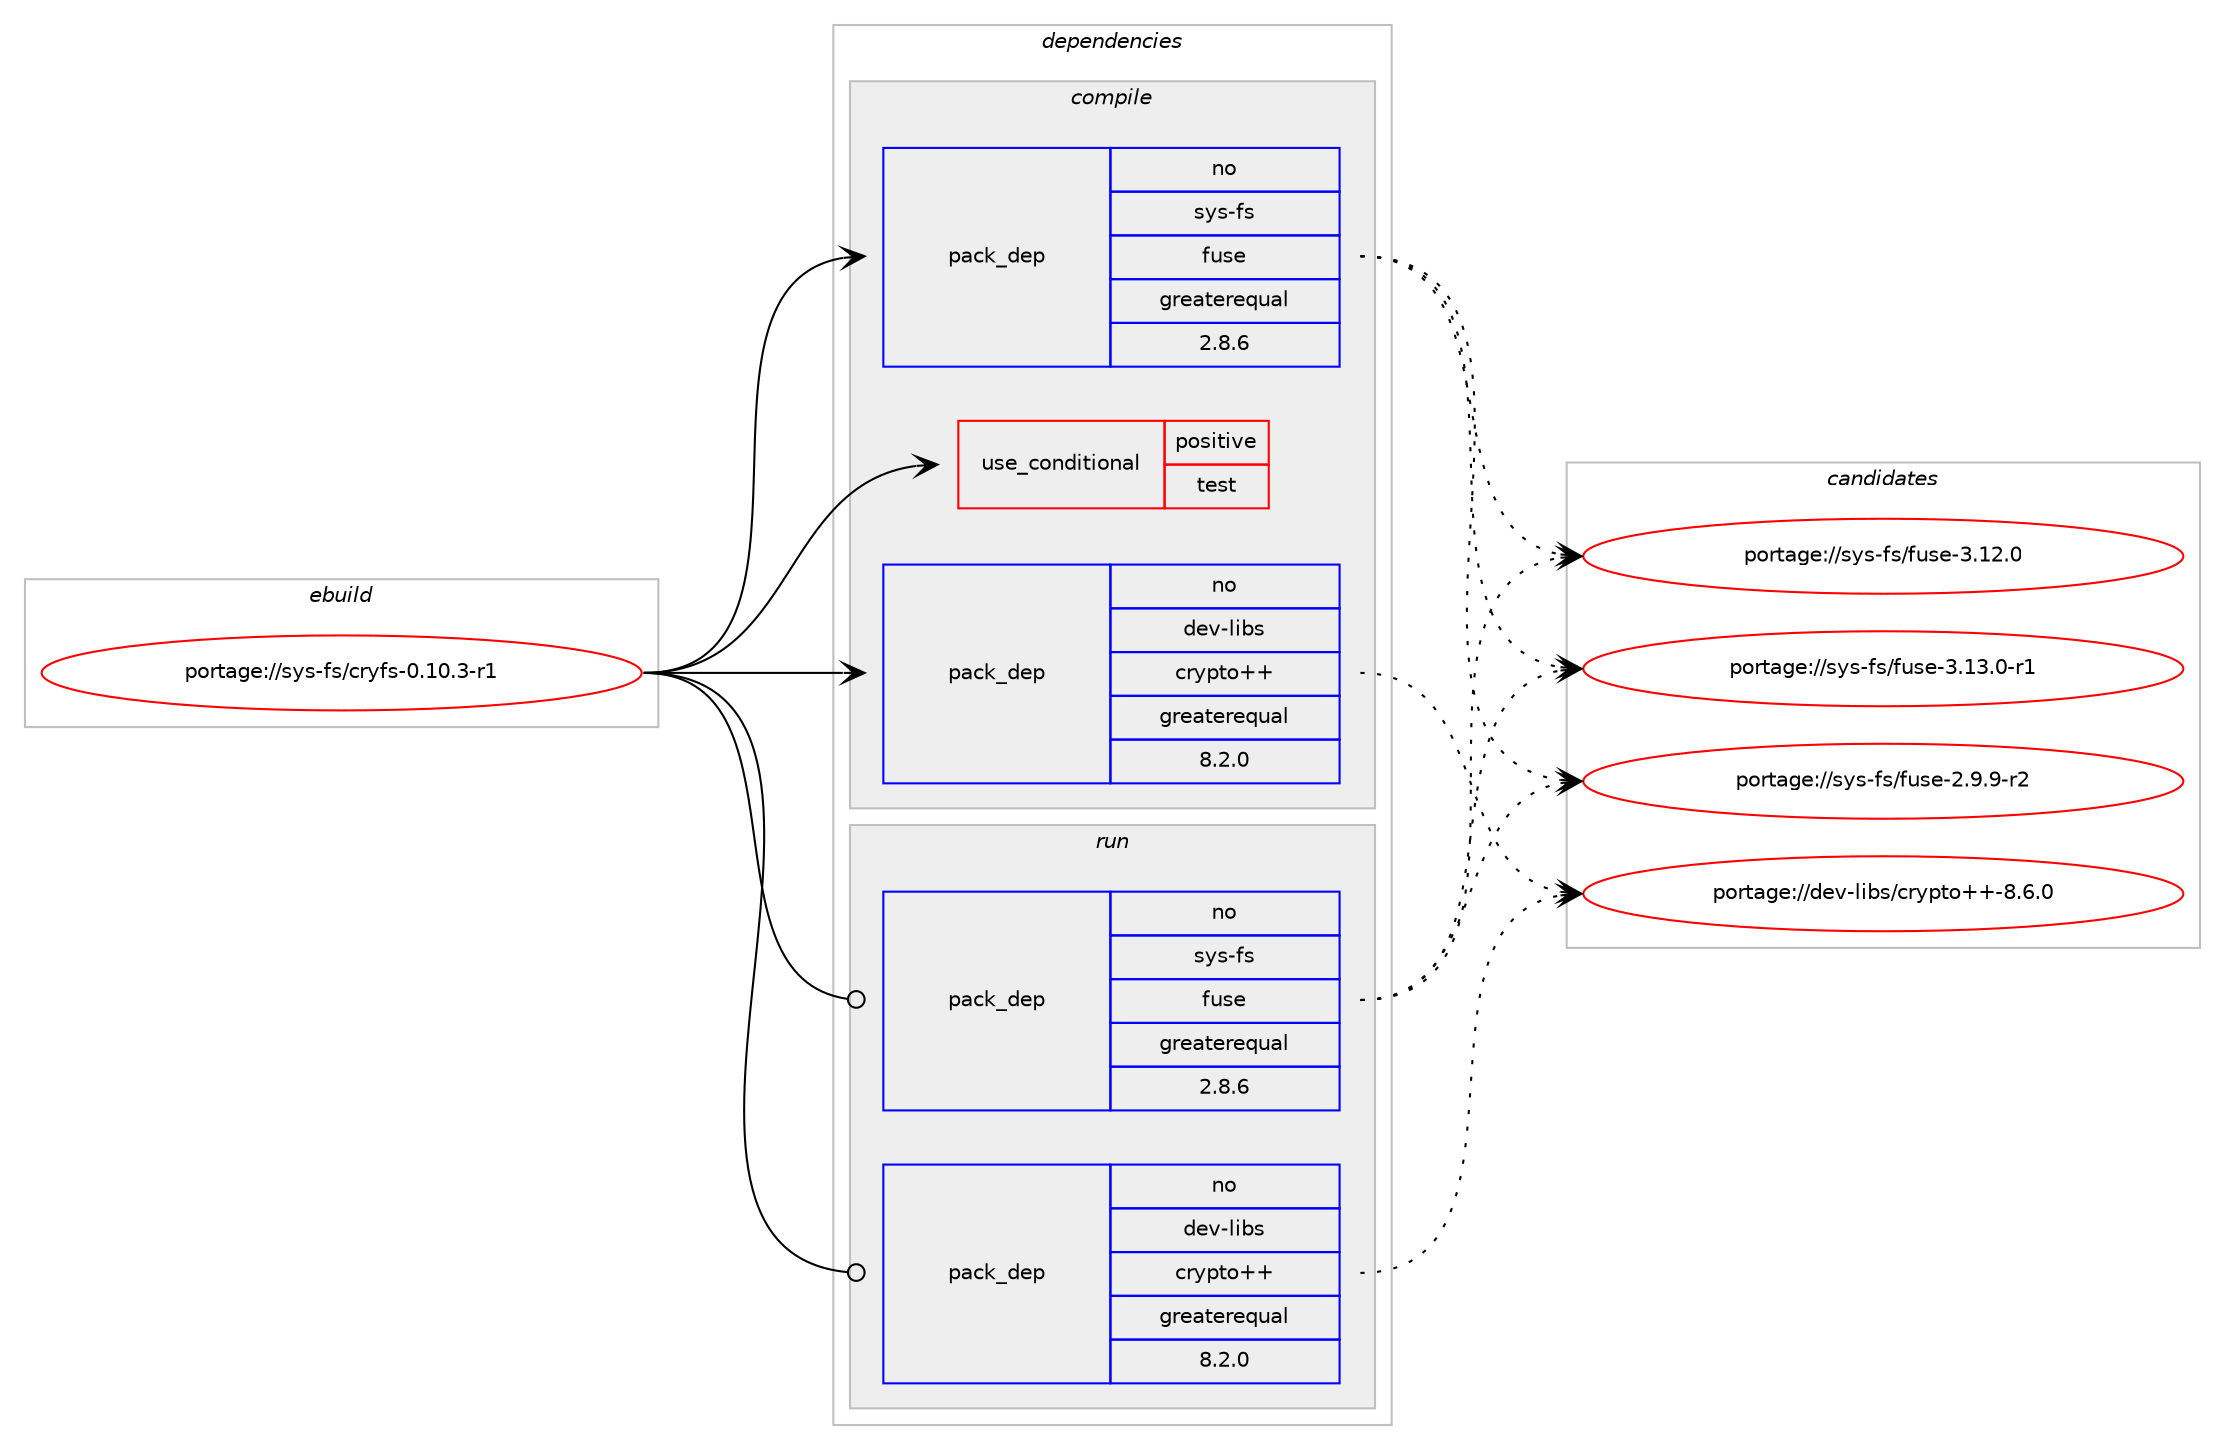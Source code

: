 digraph prolog {

# *************
# Graph options
# *************

newrank=true;
concentrate=true;
compound=true;
graph [rankdir=LR,fontname=Helvetica,fontsize=10,ranksep=1.5];#, ranksep=2.5, nodesep=0.2];
edge  [arrowhead=vee];
node  [fontname=Helvetica,fontsize=10];

# **********
# The ebuild
# **********

subgraph cluster_leftcol {
color=gray;
rank=same;
label=<<i>ebuild</i>>;
id [label="portage://sys-fs/cryfs-0.10.3-r1", color=red, width=4, href="../sys-fs/cryfs-0.10.3-r1.svg"];
}

# ****************
# The dependencies
# ****************

subgraph cluster_midcol {
color=gray;
label=<<i>dependencies</i>>;
subgraph cluster_compile {
fillcolor="#eeeeee";
style=filled;
label=<<i>compile</i>>;
subgraph cond6376 {
dependency10010 [label=<<TABLE BORDER="0" CELLBORDER="1" CELLSPACING="0" CELLPADDING="4"><TR><TD ROWSPAN="3" CELLPADDING="10">use_conditional</TD></TR><TR><TD>positive</TD></TR><TR><TD>test</TD></TR></TABLE>>, shape=none, color=red];
# *** BEGIN UNKNOWN DEPENDENCY TYPE (TODO) ***
# dependency10010 -> package_dependency(portage://sys-fs/cryfs-0.10.3-r1,install,no,dev-cpp,gtest,none,[,,],[],[])
# *** END UNKNOWN DEPENDENCY TYPE (TODO) ***

}
id:e -> dependency10010:w [weight=20,style="solid",arrowhead="vee"];
# *** BEGIN UNKNOWN DEPENDENCY TYPE (TODO) ***
# id -> package_dependency(portage://sys-fs/cryfs-0.10.3-r1,install,no,dev-libs,boost,none,[,,],any_same_slot,[])
# *** END UNKNOWN DEPENDENCY TYPE (TODO) ***

subgraph pack3552 {
dependency10011 [label=<<TABLE BORDER="0" CELLBORDER="1" CELLSPACING="0" CELLPADDING="4" WIDTH="220"><TR><TD ROWSPAN="6" CELLPADDING="30">pack_dep</TD></TR><TR><TD WIDTH="110">no</TD></TR><TR><TD>dev-libs</TD></TR><TR><TD>crypto++</TD></TR><TR><TD>greaterequal</TD></TR><TR><TD>8.2.0</TD></TR></TABLE>>, shape=none, color=blue];
}
id:e -> dependency10011:w [weight=20,style="solid",arrowhead="vee"];
# *** BEGIN UNKNOWN DEPENDENCY TYPE (TODO) ***
# id -> package_dependency(portage://sys-fs/cryfs-0.10.3-r1,install,no,dev-libs,openssl,none,[,,],[slot(0),equal],[])
# *** END UNKNOWN DEPENDENCY TYPE (TODO) ***

# *** BEGIN UNKNOWN DEPENDENCY TYPE (TODO) ***
# id -> package_dependency(portage://sys-fs/cryfs-0.10.3-r1,install,no,net-misc,curl,none,[,,],any_same_slot,[])
# *** END UNKNOWN DEPENDENCY TYPE (TODO) ***

subgraph pack3553 {
dependency10012 [label=<<TABLE BORDER="0" CELLBORDER="1" CELLSPACING="0" CELLPADDING="4" WIDTH="220"><TR><TD ROWSPAN="6" CELLPADDING="30">pack_dep</TD></TR><TR><TD WIDTH="110">no</TD></TR><TR><TD>sys-fs</TD></TR><TR><TD>fuse</TD></TR><TR><TD>greaterequal</TD></TR><TR><TD>2.8.6</TD></TR></TABLE>>, shape=none, color=blue];
}
id:e -> dependency10012:w [weight=20,style="solid",arrowhead="vee"];
}
subgraph cluster_compileandrun {
fillcolor="#eeeeee";
style=filled;
label=<<i>compile and run</i>>;
}
subgraph cluster_run {
fillcolor="#eeeeee";
style=filled;
label=<<i>run</i>>;
# *** BEGIN UNKNOWN DEPENDENCY TYPE (TODO) ***
# id -> package_dependency(portage://sys-fs/cryfs-0.10.3-r1,run,no,dev-libs,boost,none,[,,],any_same_slot,[])
# *** END UNKNOWN DEPENDENCY TYPE (TODO) ***

subgraph pack3554 {
dependency10013 [label=<<TABLE BORDER="0" CELLBORDER="1" CELLSPACING="0" CELLPADDING="4" WIDTH="220"><TR><TD ROWSPAN="6" CELLPADDING="30">pack_dep</TD></TR><TR><TD WIDTH="110">no</TD></TR><TR><TD>dev-libs</TD></TR><TR><TD>crypto++</TD></TR><TR><TD>greaterequal</TD></TR><TR><TD>8.2.0</TD></TR></TABLE>>, shape=none, color=blue];
}
id:e -> dependency10013:w [weight=20,style="solid",arrowhead="odot"];
# *** BEGIN UNKNOWN DEPENDENCY TYPE (TODO) ***
# id -> package_dependency(portage://sys-fs/cryfs-0.10.3-r1,run,no,dev-libs,openssl,none,[,,],[slot(0),equal],[])
# *** END UNKNOWN DEPENDENCY TYPE (TODO) ***

# *** BEGIN UNKNOWN DEPENDENCY TYPE (TODO) ***
# id -> package_dependency(portage://sys-fs/cryfs-0.10.3-r1,run,no,net-misc,curl,none,[,,],any_same_slot,[])
# *** END UNKNOWN DEPENDENCY TYPE (TODO) ***

subgraph pack3555 {
dependency10014 [label=<<TABLE BORDER="0" CELLBORDER="1" CELLSPACING="0" CELLPADDING="4" WIDTH="220"><TR><TD ROWSPAN="6" CELLPADDING="30">pack_dep</TD></TR><TR><TD WIDTH="110">no</TD></TR><TR><TD>sys-fs</TD></TR><TR><TD>fuse</TD></TR><TR><TD>greaterequal</TD></TR><TR><TD>2.8.6</TD></TR></TABLE>>, shape=none, color=blue];
}
id:e -> dependency10014:w [weight=20,style="solid",arrowhead="odot"];
}
}

# **************
# The candidates
# **************

subgraph cluster_choices {
rank=same;
color=gray;
label=<<i>candidates</i>>;

subgraph choice3552 {
color=black;
nodesep=1;
choice100101118451081059811547991141211121161114343455646544648 [label="portage://dev-libs/crypto++-8.6.0", color=red, width=4,href="../dev-libs/crypto++-8.6.0.svg"];
dependency10011:e -> choice100101118451081059811547991141211121161114343455646544648:w [style=dotted,weight="100"];
}
subgraph choice3553 {
color=black;
nodesep=1;
choice11512111545102115471021171151014550465746574511450 [label="portage://sys-fs/fuse-2.9.9-r2", color=red, width=4,href="../sys-fs/fuse-2.9.9-r2.svg"];
choice115121115451021154710211711510145514649504648 [label="portage://sys-fs/fuse-3.12.0", color=red, width=4,href="../sys-fs/fuse-3.12.0.svg"];
choice1151211154510211547102117115101455146495146484511449 [label="portage://sys-fs/fuse-3.13.0-r1", color=red, width=4,href="../sys-fs/fuse-3.13.0-r1.svg"];
dependency10012:e -> choice11512111545102115471021171151014550465746574511450:w [style=dotted,weight="100"];
dependency10012:e -> choice115121115451021154710211711510145514649504648:w [style=dotted,weight="100"];
dependency10012:e -> choice1151211154510211547102117115101455146495146484511449:w [style=dotted,weight="100"];
}
subgraph choice3554 {
color=black;
nodesep=1;
choice100101118451081059811547991141211121161114343455646544648 [label="portage://dev-libs/crypto++-8.6.0", color=red, width=4,href="../dev-libs/crypto++-8.6.0.svg"];
dependency10013:e -> choice100101118451081059811547991141211121161114343455646544648:w [style=dotted,weight="100"];
}
subgraph choice3555 {
color=black;
nodesep=1;
choice11512111545102115471021171151014550465746574511450 [label="portage://sys-fs/fuse-2.9.9-r2", color=red, width=4,href="../sys-fs/fuse-2.9.9-r2.svg"];
choice115121115451021154710211711510145514649504648 [label="portage://sys-fs/fuse-3.12.0", color=red, width=4,href="../sys-fs/fuse-3.12.0.svg"];
choice1151211154510211547102117115101455146495146484511449 [label="portage://sys-fs/fuse-3.13.0-r1", color=red, width=4,href="../sys-fs/fuse-3.13.0-r1.svg"];
dependency10014:e -> choice11512111545102115471021171151014550465746574511450:w [style=dotted,weight="100"];
dependency10014:e -> choice115121115451021154710211711510145514649504648:w [style=dotted,weight="100"];
dependency10014:e -> choice1151211154510211547102117115101455146495146484511449:w [style=dotted,weight="100"];
}
}

}
